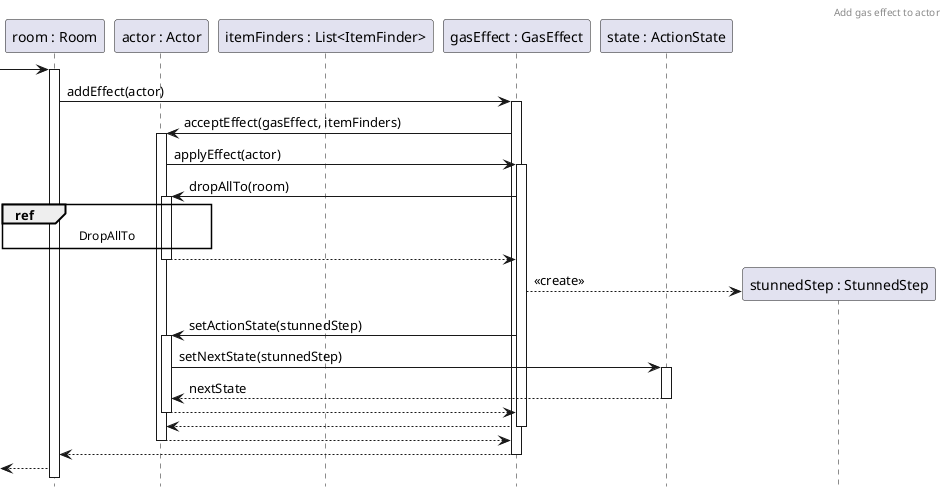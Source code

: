 @startuml GasEffect
header Add gas effect to actor
hide footbox

participant Room as "room : Room"
participant Actor as "actor : Actor"
participant ItemFinders as "itemFinders : List<ItemFinder>"
participant GasEffect as "gasEffect : GasEffect"
participant State as "state : ActionState"

-> Room
activate Room

Room -> GasEffect ++: addEffect(actor)
GasEffect -> Actor++: acceptEffect(gasEffect, itemFinders)


Actor -> GasEffect ++: applyEffect(actor)

GasEffect -> Actor++: dropAllTo(room)
ref over Actor, Room: DropAllTo
return

create StunnedStep as "stunnedStep : StunnedStep"
GasEffect --> StunnedStep: <<create>>
GasEffect -> Actor++: setActionState(stunnedStep)
Actor -> State++: setNextState(stunnedStep)
return nextState

return
return
return
return

<-- Room

@enduml